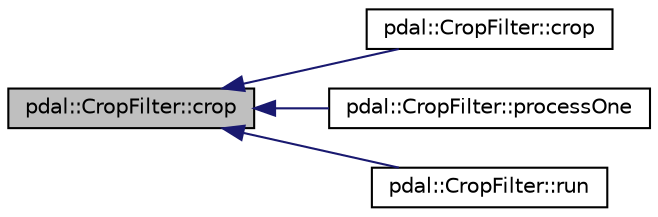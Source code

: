 digraph "pdal::CropFilter::crop"
{
  edge [fontname="Helvetica",fontsize="10",labelfontname="Helvetica",labelfontsize="10"];
  node [fontname="Helvetica",fontsize="10",shape=record];
  rankdir="LR";
  Node1 [label="pdal::CropFilter::crop",height=0.2,width=0.4,color="black", fillcolor="grey75", style="filled", fontcolor="black"];
  Node1 -> Node2 [dir="back",color="midnightblue",fontsize="10",style="solid",fontname="Helvetica"];
  Node2 [label="pdal::CropFilter::crop",height=0.2,width=0.4,color="black", fillcolor="white", style="filled",URL="$classpdal_1_1CropFilter.html#ad3c621912b6cae25da4a1789733d4c65"];
  Node1 -> Node3 [dir="back",color="midnightblue",fontsize="10",style="solid",fontname="Helvetica"];
  Node3 [label="pdal::CropFilter::processOne",height=0.2,width=0.4,color="black", fillcolor="white", style="filled",URL="$classpdal_1_1CropFilter.html#a47c0486c115648ad025b90b86e4e24fb"];
  Node1 -> Node4 [dir="back",color="midnightblue",fontsize="10",style="solid",fontname="Helvetica"];
  Node4 [label="pdal::CropFilter::run",height=0.2,width=0.4,color="black", fillcolor="white", style="filled",URL="$classpdal_1_1CropFilter.html#ae584881a1f5b7167ce40c74e6bee38f7"];
}
